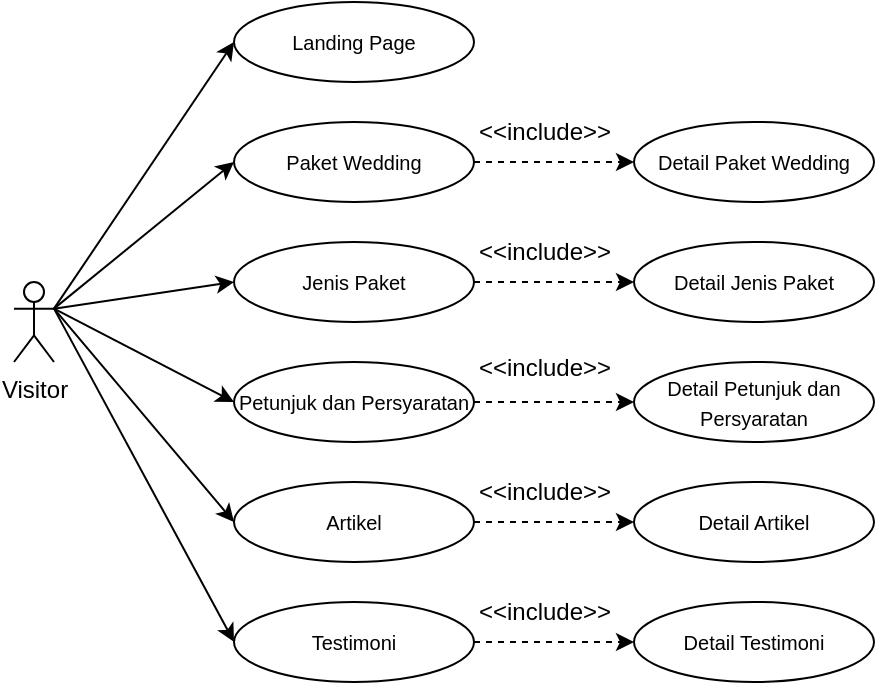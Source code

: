 <mxfile version="21.3.6" type="github">
  <diagram name="Page-1" id="ErKtEGxK34BmX63rKQmE">
    <mxGraphModel dx="880" dy="560" grid="1" gridSize="10" guides="1" tooltips="1" connect="1" arrows="1" fold="1" page="1" pageScale="1" pageWidth="827" pageHeight="1169" math="0" shadow="0">
      <root>
        <mxCell id="0" />
        <mxCell id="1" parent="0" />
        <mxCell id="pTcyYgcKwSgchIV8pG_k-1" value="&lt;font style=&quot;font-size: 10px;&quot;&gt;Landing Page&lt;/font&gt;" style="ellipse;whiteSpace=wrap;html=1;" parent="1" vertex="1">
          <mxGeometry x="240" y="80" width="120" height="40" as="geometry" />
        </mxCell>
        <mxCell id="RQpJhoLqUKst8dbR_1AL-2" value="" style="edgeStyle=orthogonalEdgeStyle;rounded=0;orthogonalLoop=1;jettySize=auto;html=1;dashed=1;" parent="1" source="pTcyYgcKwSgchIV8pG_k-2" target="RQpJhoLqUKst8dbR_1AL-1" edge="1">
          <mxGeometry relative="1" as="geometry" />
        </mxCell>
        <mxCell id="pTcyYgcKwSgchIV8pG_k-2" value="&lt;font style=&quot;font-size: 10px;&quot;&gt;Paket Wedding&lt;/font&gt;" style="ellipse;whiteSpace=wrap;html=1;" parent="1" vertex="1">
          <mxGeometry x="240" y="140" width="120" height="40" as="geometry" />
        </mxCell>
        <mxCell id="RQpJhoLqUKst8dbR_1AL-5" value="" style="edgeStyle=orthogonalEdgeStyle;rounded=0;orthogonalLoop=1;jettySize=auto;html=1;dashed=1;" parent="1" source="pTcyYgcKwSgchIV8pG_k-3" target="RQpJhoLqUKst8dbR_1AL-4" edge="1">
          <mxGeometry relative="1" as="geometry" />
        </mxCell>
        <mxCell id="pTcyYgcKwSgchIV8pG_k-3" value="&lt;font style=&quot;font-size: 10px;&quot;&gt;Jenis Paket&lt;/font&gt;" style="ellipse;whiteSpace=wrap;html=1;" parent="1" vertex="1">
          <mxGeometry x="240" y="200" width="120" height="40" as="geometry" />
        </mxCell>
        <mxCell id="5yq57Z_Zmb3qnkvw2fya-3" style="edgeStyle=orthogonalEdgeStyle;rounded=0;orthogonalLoop=1;jettySize=auto;html=1;entryX=0;entryY=0.5;entryDx=0;entryDy=0;dashed=1;" edge="1" parent="1" source="pTcyYgcKwSgchIV8pG_k-4" target="5yq57Z_Zmb3qnkvw2fya-2">
          <mxGeometry relative="1" as="geometry" />
        </mxCell>
        <mxCell id="pTcyYgcKwSgchIV8pG_k-4" value="&lt;font style=&quot;font-size: 10px;&quot;&gt;Petunjuk dan Persyaratan&lt;/font&gt;" style="ellipse;whiteSpace=wrap;html=1;" parent="1" vertex="1">
          <mxGeometry x="240" y="260" width="120" height="40" as="geometry" />
        </mxCell>
        <mxCell id="pTcyYgcKwSgchIV8pG_k-6" value="Visitor" style="shape=umlActor;verticalLabelPosition=bottom;verticalAlign=top;html=1;" parent="1" vertex="1">
          <mxGeometry x="130" y="220" width="20" height="40" as="geometry" />
        </mxCell>
        <mxCell id="pTcyYgcKwSgchIV8pG_k-7" value="" style="endArrow=classic;html=1;rounded=0;exitX=1;exitY=0.333;exitDx=0;exitDy=0;exitPerimeter=0;entryX=0;entryY=0.5;entryDx=0;entryDy=0;" parent="1" source="pTcyYgcKwSgchIV8pG_k-6" target="pTcyYgcKwSgchIV8pG_k-1" edge="1">
          <mxGeometry width="50" height="50" relative="1" as="geometry">
            <mxPoint x="160" y="230" as="sourcePoint" />
            <mxPoint x="210" y="180" as="targetPoint" />
          </mxGeometry>
        </mxCell>
        <mxCell id="pTcyYgcKwSgchIV8pG_k-8" value="" style="endArrow=classic;html=1;rounded=0;entryX=0;entryY=0.5;entryDx=0;entryDy=0;exitX=1;exitY=0.333;exitDx=0;exitDy=0;exitPerimeter=0;" parent="1" source="pTcyYgcKwSgchIV8pG_k-6" target="pTcyYgcKwSgchIV8pG_k-2" edge="1">
          <mxGeometry width="50" height="50" relative="1" as="geometry">
            <mxPoint x="150" y="230" as="sourcePoint" />
            <mxPoint x="270" y="120" as="targetPoint" />
          </mxGeometry>
        </mxCell>
        <mxCell id="pTcyYgcKwSgchIV8pG_k-9" value="" style="endArrow=classic;html=1;rounded=0;entryX=0;entryY=0.5;entryDx=0;entryDy=0;exitX=1;exitY=0.333;exitDx=0;exitDy=0;exitPerimeter=0;" parent="1" source="pTcyYgcKwSgchIV8pG_k-6" target="pTcyYgcKwSgchIV8pG_k-3" edge="1">
          <mxGeometry width="50" height="50" relative="1" as="geometry">
            <mxPoint x="150" y="230" as="sourcePoint" />
            <mxPoint x="280" y="130" as="targetPoint" />
          </mxGeometry>
        </mxCell>
        <mxCell id="pTcyYgcKwSgchIV8pG_k-10" value="" style="endArrow=classic;html=1;rounded=0;exitX=1;exitY=0.333;exitDx=0;exitDy=0;exitPerimeter=0;entryX=0;entryY=0.5;entryDx=0;entryDy=0;" parent="1" source="pTcyYgcKwSgchIV8pG_k-6" target="pTcyYgcKwSgchIV8pG_k-4" edge="1">
          <mxGeometry width="50" height="50" relative="1" as="geometry">
            <mxPoint x="180" y="263" as="sourcePoint" />
            <mxPoint x="290" y="140" as="targetPoint" />
          </mxGeometry>
        </mxCell>
        <mxCell id="RQpJhoLqUKst8dbR_1AL-8" value="" style="edgeStyle=orthogonalEdgeStyle;rounded=0;orthogonalLoop=1;jettySize=auto;html=1;dashed=1;" parent="1" source="pTcyYgcKwSgchIV8pG_k-12" target="RQpJhoLqUKst8dbR_1AL-7" edge="1">
          <mxGeometry relative="1" as="geometry" />
        </mxCell>
        <mxCell id="pTcyYgcKwSgchIV8pG_k-12" value="&lt;font style=&quot;font-size: 10px;&quot;&gt;Artikel&lt;/font&gt;" style="ellipse;whiteSpace=wrap;html=1;" parent="1" vertex="1">
          <mxGeometry x="240" y="320" width="120" height="40" as="geometry" />
        </mxCell>
        <mxCell id="pTcyYgcKwSgchIV8pG_k-13" value="" style="endArrow=classic;html=1;rounded=0;entryX=0;entryY=0.5;entryDx=0;entryDy=0;exitX=1;exitY=0.333;exitDx=0;exitDy=0;exitPerimeter=0;" parent="1" source="pTcyYgcKwSgchIV8pG_k-6" target="pTcyYgcKwSgchIV8pG_k-12" edge="1">
          <mxGeometry width="50" height="50" relative="1" as="geometry">
            <mxPoint x="160" y="240" as="sourcePoint" />
            <mxPoint x="250" y="270" as="targetPoint" />
          </mxGeometry>
        </mxCell>
        <mxCell id="RQpJhoLqUKst8dbR_1AL-11" value="" style="edgeStyle=orthogonalEdgeStyle;rounded=0;orthogonalLoop=1;jettySize=auto;html=1;dashed=1;" parent="1" source="pTcyYgcKwSgchIV8pG_k-14" target="RQpJhoLqUKst8dbR_1AL-10" edge="1">
          <mxGeometry relative="1" as="geometry" />
        </mxCell>
        <mxCell id="pTcyYgcKwSgchIV8pG_k-14" value="&lt;font style=&quot;font-size: 10px;&quot;&gt;Testimoni&lt;/font&gt;" style="ellipse;whiteSpace=wrap;html=1;" parent="1" vertex="1">
          <mxGeometry x="240" y="380" width="120" height="40" as="geometry" />
        </mxCell>
        <mxCell id="pTcyYgcKwSgchIV8pG_k-15" value="" style="endArrow=classic;html=1;rounded=0;entryX=0;entryY=0.5;entryDx=0;entryDy=0;exitX=1;exitY=0.333;exitDx=0;exitDy=0;exitPerimeter=0;" parent="1" source="pTcyYgcKwSgchIV8pG_k-6" target="pTcyYgcKwSgchIV8pG_k-14" edge="1">
          <mxGeometry width="50" height="50" relative="1" as="geometry">
            <mxPoint x="160" y="243" as="sourcePoint" />
            <mxPoint x="250" y="350" as="targetPoint" />
          </mxGeometry>
        </mxCell>
        <mxCell id="RQpJhoLqUKst8dbR_1AL-1" value="&lt;font style=&quot;font-size: 10px;&quot;&gt;Detail Paket Wedding&lt;/font&gt;" style="ellipse;whiteSpace=wrap;html=1;" parent="1" vertex="1">
          <mxGeometry x="440" y="140" width="120" height="40" as="geometry" />
        </mxCell>
        <mxCell id="RQpJhoLqUKst8dbR_1AL-3" value="&amp;lt;&amp;lt;include&amp;gt;&amp;gt;" style="text;html=1;align=center;verticalAlign=middle;resizable=0;points=[];autosize=1;strokeColor=none;fillColor=none;" parent="1" vertex="1">
          <mxGeometry x="350" y="130" width="90" height="30" as="geometry" />
        </mxCell>
        <mxCell id="RQpJhoLqUKst8dbR_1AL-4" value="&lt;font style=&quot;font-size: 10px;&quot;&gt;Detail Jenis Paket&lt;/font&gt;" style="ellipse;whiteSpace=wrap;html=1;" parent="1" vertex="1">
          <mxGeometry x="440" y="200" width="120" height="40" as="geometry" />
        </mxCell>
        <mxCell id="RQpJhoLqUKst8dbR_1AL-6" value="&amp;lt;&amp;lt;include&amp;gt;&amp;gt;" style="text;html=1;align=center;verticalAlign=middle;resizable=0;points=[];autosize=1;strokeColor=none;fillColor=none;" parent="1" vertex="1">
          <mxGeometry x="350" y="190" width="90" height="30" as="geometry" />
        </mxCell>
        <mxCell id="RQpJhoLqUKst8dbR_1AL-7" value="&lt;font style=&quot;font-size: 10px;&quot;&gt;Detail Artikel&lt;/font&gt;" style="ellipse;whiteSpace=wrap;html=1;" parent="1" vertex="1">
          <mxGeometry x="440" y="320" width="120" height="40" as="geometry" />
        </mxCell>
        <mxCell id="RQpJhoLqUKst8dbR_1AL-9" value="&amp;lt;&amp;lt;include&amp;gt;&amp;gt;" style="text;html=1;align=center;verticalAlign=middle;resizable=0;points=[];autosize=1;strokeColor=none;fillColor=none;" parent="1" vertex="1">
          <mxGeometry x="350" y="310" width="90" height="30" as="geometry" />
        </mxCell>
        <mxCell id="RQpJhoLqUKst8dbR_1AL-10" value="&lt;font style=&quot;font-size: 10px;&quot;&gt;Detail Testimoni&lt;/font&gt;" style="ellipse;whiteSpace=wrap;html=1;" parent="1" vertex="1">
          <mxGeometry x="440" y="380" width="120" height="40" as="geometry" />
        </mxCell>
        <mxCell id="RQpJhoLqUKst8dbR_1AL-12" value="&amp;lt;&amp;lt;include&amp;gt;&amp;gt;" style="text;html=1;align=center;verticalAlign=middle;resizable=0;points=[];autosize=1;strokeColor=none;fillColor=none;" parent="1" vertex="1">
          <mxGeometry x="350" y="370" width="90" height="30" as="geometry" />
        </mxCell>
        <mxCell id="5yq57Z_Zmb3qnkvw2fya-2" value="&lt;font style=&quot;font-size: 10px;&quot;&gt;Detail Petunjuk dan Persyaratan&lt;/font&gt;" style="ellipse;whiteSpace=wrap;html=1;" vertex="1" parent="1">
          <mxGeometry x="440" y="260" width="120" height="40" as="geometry" />
        </mxCell>
        <mxCell id="5yq57Z_Zmb3qnkvw2fya-4" value="&amp;lt;&amp;lt;include&amp;gt;&amp;gt;" style="text;html=1;align=center;verticalAlign=middle;resizable=0;points=[];autosize=1;strokeColor=none;fillColor=none;" vertex="1" parent="1">
          <mxGeometry x="350" y="248" width="90" height="30" as="geometry" />
        </mxCell>
      </root>
    </mxGraphModel>
  </diagram>
</mxfile>
